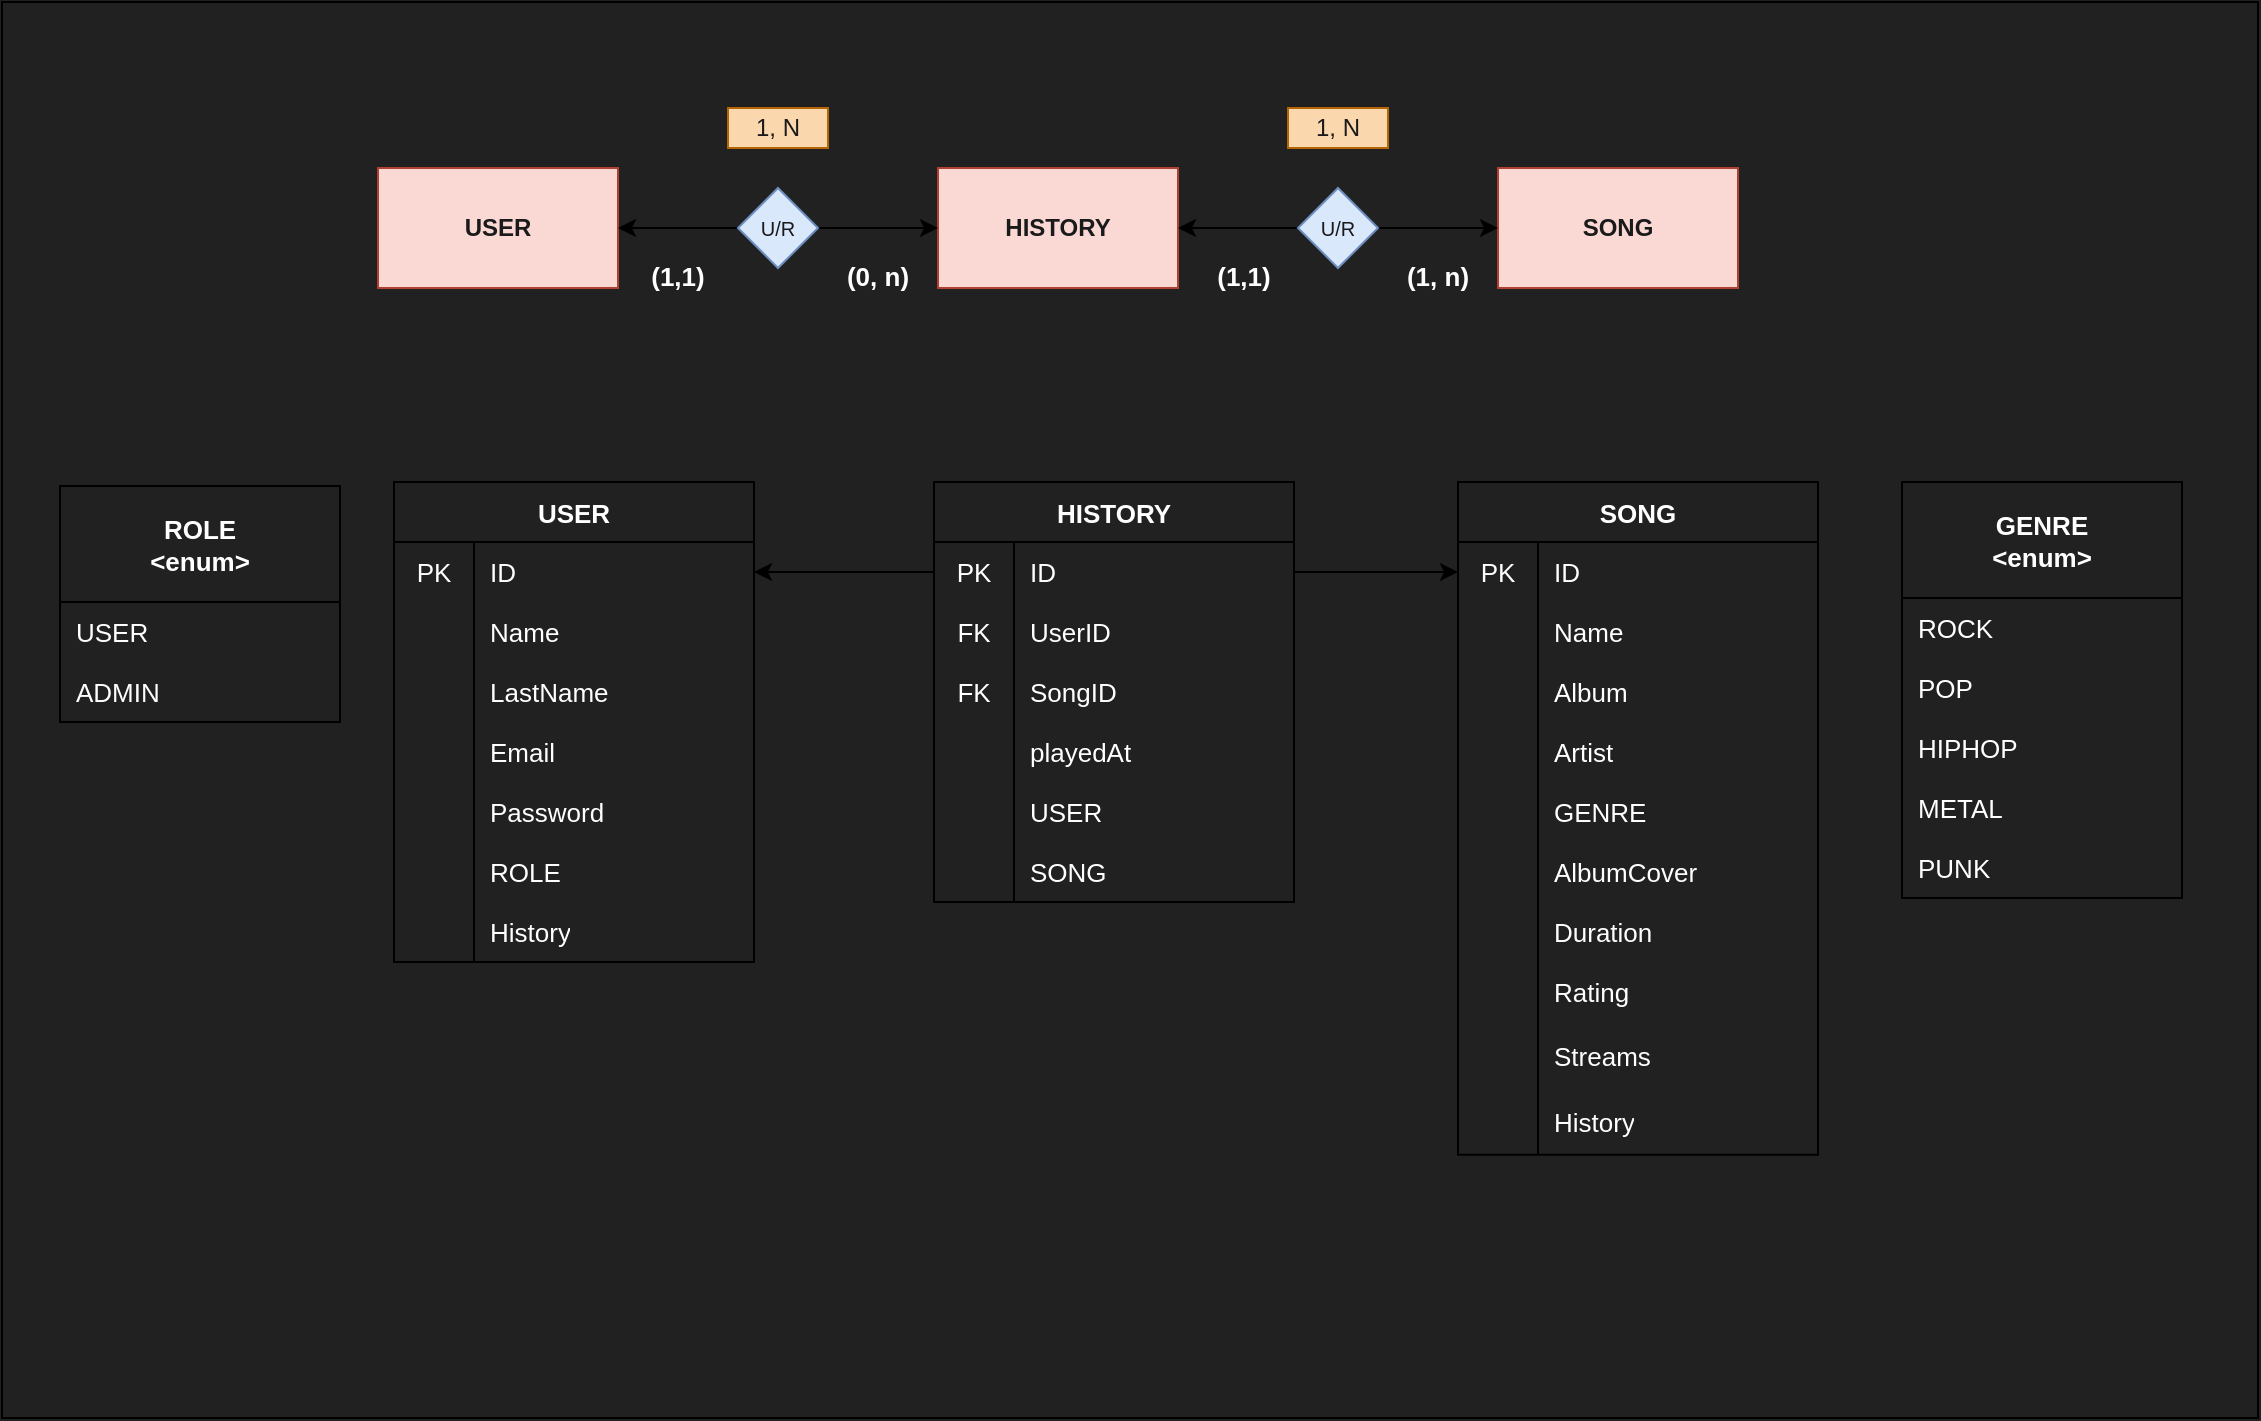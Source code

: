 <mxfile><diagram id="ab8m6i-Qtqr6vHdQaG15" name="Página-1"><mxGraphModel dx="296" dy="147" grid="0" gridSize="10" guides="1" tooltips="1" connect="1" arrows="1" fold="1" page="1" pageScale="1" pageWidth="1169" pageHeight="827" background="#212121" math="0" shadow="0"><root><mxCell id="0"/><mxCell id="1" parent="0"/><mxCell id="5" value="&lt;font color=&quot;#1a1a1a&quot;&gt;&lt;b&gt;USER&lt;/b&gt;&lt;/font&gt;" style="rounded=0;whiteSpace=wrap;html=1;fontFamily=Helvetica;fillColor=#fad9d5;strokeColor=#ae4132;" parent="1" vertex="1"><mxGeometry x="213" y="103" width="120" height="60" as="geometry"/></mxCell><mxCell id="6" value="&lt;font color=&quot;#1a1a1a&quot;&gt;&lt;b&gt;SONG&lt;/b&gt;&lt;/font&gt;" style="rounded=0;whiteSpace=wrap;html=1;fontFamily=Helvetica;fillColor=#fad9d5;strokeColor=#ae4132;" parent="1" vertex="1"><mxGeometry x="773" y="103" width="120" height="60" as="geometry"/></mxCell><mxCell id="7" value="&lt;font color=&quot;#1a1a1a&quot;&gt;&lt;b&gt;HISTORY&lt;/b&gt;&lt;/font&gt;" style="rounded=0;whiteSpace=wrap;html=1;fontFamily=Helvetica;fillColor=#fad9d5;strokeColor=#ae4132;" parent="1" vertex="1"><mxGeometry x="493" y="103" width="120" height="60" as="geometry"/></mxCell><mxCell id="14" style="edgeStyle=none;html=1;entryX=0;entryY=0.5;entryDx=0;entryDy=0;fontFamily=Helvetica;fontColor=#1A1A1A;" parent="1" source="12" target="7" edge="1"><mxGeometry relative="1" as="geometry"/></mxCell><mxCell id="29" style="edgeStyle=none;html=1;exitX=0;exitY=0.5;exitDx=0;exitDy=0;entryX=1;entryY=0.5;entryDx=0;entryDy=0;labelBorderColor=#1A1A1A;fontFamily=Helvetica;fontSize=10;fontColor=#1A1A1A;" parent="1" source="12" target="5" edge="1"><mxGeometry relative="1" as="geometry"/></mxCell><mxCell id="12" value="&lt;span style=&quot;color: rgb(26, 26, 26); font-size: 10px;&quot;&gt;U/R&lt;/span&gt;" style="rhombus;whiteSpace=wrap;html=1;fontFamily=Helvetica;fillColor=#dae8fc;strokeColor=#6c8ebf;" parent="1" vertex="1"><mxGeometry x="393" y="113" width="40" height="40" as="geometry"/></mxCell><mxCell id="16" style="edgeStyle=none;html=1;entryX=1;entryY=0.5;entryDx=0;entryDy=0;fontFamily=Helvetica;fontColor=#1A1A1A;labelBorderColor=#1A1A1A;" parent="1" source="15" target="7" edge="1"><mxGeometry relative="1" as="geometry"/></mxCell><mxCell id="17" style="edgeStyle=none;html=1;entryX=0;entryY=0.5;entryDx=0;entryDy=0;fontFamily=Helvetica;fontColor=#1A1A1A;" parent="1" source="15" target="6" edge="1"><mxGeometry relative="1" as="geometry"/></mxCell><mxCell id="15" value="&lt;span style=&quot;color: rgb(26, 26, 26); font-size: 10px;&quot;&gt;U/R&lt;/span&gt;" style="rhombus;whiteSpace=wrap;html=1;fontFamily=Helvetica;fillColor=#dae8fc;strokeColor=#6c8ebf;" parent="1" vertex="1"><mxGeometry x="673" y="113" width="40" height="40" as="geometry"/></mxCell><mxCell id="26" value="&lt;font color=&quot;#1a1a1a&quot;&gt;1, N&lt;/font&gt;" style="rounded=0;whiteSpace=wrap;html=1;fontFamily=Helvetica;fillColor=#fad7ac;strokeColor=#b46504;fontStyle=0;" parent="1" vertex="1"><mxGeometry x="388" y="73" width="50" height="20" as="geometry"/></mxCell><mxCell id="27" value="&lt;font color=&quot;#1a1a1a&quot;&gt;1, N&lt;/font&gt;" style="rounded=0;whiteSpace=wrap;html=1;fontFamily=Helvetica;fillColor=#fad7ac;strokeColor=#b46504;fontStyle=0;" parent="1" vertex="1"><mxGeometry x="668" y="73" width="50" height="20" as="geometry"/></mxCell><mxCell id="32" value="&lt;font color=&quot;#ffffff&quot; style=&quot;font-size: 13px;&quot;&gt;&lt;b&gt;(0, n)&lt;/b&gt;&lt;/font&gt;" style="text;strokeColor=none;align=center;fillColor=none;html=1;verticalAlign=middle;whiteSpace=wrap;rounded=0;labelBackgroundColor=none;fontFamily=Helvetica;fontSize=10;fontColor=#1A1A1A;" parent="1" vertex="1"><mxGeometry x="433" y="142" width="60" height="30" as="geometry"/></mxCell><mxCell id="33" value="&lt;font color=&quot;#ffffff&quot; style=&quot;font-size: 13px;&quot;&gt;&lt;b&gt;(1,1)&lt;/b&gt;&lt;/font&gt;" style="text;strokeColor=none;align=center;fillColor=none;html=1;verticalAlign=middle;whiteSpace=wrap;rounded=0;labelBackgroundColor=none;fontFamily=Helvetica;fontSize=10;fontColor=#1A1A1A;" parent="1" vertex="1"><mxGeometry x="333" y="142" width="60" height="30" as="geometry"/></mxCell><mxCell id="34" value="&lt;font color=&quot;#ffffff&quot; style=&quot;font-size: 13px;&quot;&gt;&lt;b&gt;(1, n)&lt;/b&gt;&lt;/font&gt;" style="text;strokeColor=none;align=center;fillColor=none;html=1;verticalAlign=middle;whiteSpace=wrap;rounded=0;labelBackgroundColor=none;fontFamily=Helvetica;fontSize=10;fontColor=#1A1A1A;" parent="1" vertex="1"><mxGeometry x="713" y="142" width="60" height="30" as="geometry"/></mxCell><mxCell id="35" value="&lt;font color=&quot;#ffffff&quot; style=&quot;font-size: 13px;&quot;&gt;&lt;b&gt;(1,1)&lt;/b&gt;&lt;/font&gt;" style="text;strokeColor=none;align=center;fillColor=none;html=1;verticalAlign=middle;whiteSpace=wrap;rounded=0;labelBackgroundColor=none;fontFamily=Helvetica;fontSize=10;fontColor=#1A1A1A;" parent="1" vertex="1"><mxGeometry x="616" y="142" width="60" height="30" as="geometry"/></mxCell><mxCell id="64" value="USER" style="shape=table;startSize=30;container=1;collapsible=0;childLayout=tableLayout;fixedRows=1;rowLines=0;fontStyle=1;labelBackgroundColor=none;fontFamily=Helvetica;fontSize=13;fontColor=#FFFFFF;fillColor=none;gradientColor=default;" parent="1" vertex="1"><mxGeometry x="221" y="260" width="180" height="240" as="geometry"/></mxCell><mxCell id="65" value="" style="shape=tableRow;horizontal=0;startSize=0;swimlaneHead=0;swimlaneBody=0;top=0;left=0;bottom=0;right=0;collapsible=0;dropTarget=0;fillColor=none;points=[[0,0.5],[1,0.5]];portConstraint=eastwest;labelBackgroundColor=none;fontFamily=Helvetica;fontSize=13;fontColor=#FFFFFF;" parent="64" vertex="1"><mxGeometry y="30" width="180" height="30" as="geometry"/></mxCell><mxCell id="66" value="PK" style="shape=partialRectangle;html=1;whiteSpace=wrap;connectable=0;fillColor=none;top=0;left=0;bottom=0;right=0;overflow=hidden;pointerEvents=1;labelBackgroundColor=none;fontFamily=Helvetica;fontSize=13;fontColor=#FFFFFF;" parent="65" vertex="1"><mxGeometry width="40" height="30" as="geometry"><mxRectangle width="40" height="30" as="alternateBounds"/></mxGeometry></mxCell><mxCell id="67" value="ID" style="shape=partialRectangle;html=1;whiteSpace=wrap;connectable=0;fillColor=none;top=0;left=0;bottom=0;right=0;align=left;spacingLeft=6;overflow=hidden;labelBackgroundColor=none;fontFamily=Helvetica;fontSize=13;fontColor=#FFFFFF;" parent="65" vertex="1"><mxGeometry x="40" width="140" height="30" as="geometry"><mxRectangle width="140" height="30" as="alternateBounds"/></mxGeometry></mxCell><mxCell id="68" value="" style="shape=tableRow;horizontal=0;startSize=0;swimlaneHead=0;swimlaneBody=0;top=0;left=0;bottom=0;right=0;collapsible=0;dropTarget=0;fillColor=none;points=[[0,0.5],[1,0.5]];portConstraint=eastwest;labelBackgroundColor=none;fontFamily=Helvetica;fontSize=13;fontColor=#FFFFFF;" parent="64" vertex="1"><mxGeometry y="60" width="180" height="30" as="geometry"/></mxCell><mxCell id="69" value="" style="shape=partialRectangle;html=1;whiteSpace=wrap;connectable=0;fillColor=none;top=0;left=0;bottom=0;right=0;overflow=hidden;labelBackgroundColor=none;fontFamily=Helvetica;fontSize=13;fontColor=#FFFFFF;" parent="68" vertex="1"><mxGeometry width="40" height="30" as="geometry"><mxRectangle width="40" height="30" as="alternateBounds"/></mxGeometry></mxCell><mxCell id="70" value="Name" style="shape=partialRectangle;html=1;whiteSpace=wrap;connectable=0;fillColor=none;top=0;left=0;bottom=0;right=0;align=left;spacingLeft=6;overflow=hidden;labelBackgroundColor=none;fontFamily=Helvetica;fontSize=13;fontColor=#FFFFFF;" parent="68" vertex="1"><mxGeometry x="40" width="140" height="30" as="geometry"><mxRectangle width="140" height="30" as="alternateBounds"/></mxGeometry></mxCell><mxCell id="71" value="" style="shape=tableRow;horizontal=0;startSize=0;swimlaneHead=0;swimlaneBody=0;top=0;left=0;bottom=0;right=0;collapsible=0;dropTarget=0;fillColor=none;points=[[0,0.5],[1,0.5]];portConstraint=eastwest;labelBackgroundColor=none;fontFamily=Helvetica;fontSize=13;fontColor=#FFFFFF;" parent="64" vertex="1"><mxGeometry y="90" width="180" height="30" as="geometry"/></mxCell><mxCell id="72" value="" style="shape=partialRectangle;html=1;whiteSpace=wrap;connectable=0;fillColor=none;top=0;left=0;bottom=0;right=0;overflow=hidden;labelBackgroundColor=none;fontFamily=Helvetica;fontSize=13;fontColor=#FFFFFF;" parent="71" vertex="1"><mxGeometry width="40" height="30" as="geometry"><mxRectangle width="40" height="30" as="alternateBounds"/></mxGeometry></mxCell><mxCell id="73" value="LastName" style="shape=partialRectangle;html=1;whiteSpace=wrap;connectable=0;fillColor=none;top=0;left=0;bottom=0;right=0;align=left;spacingLeft=6;overflow=hidden;labelBackgroundColor=none;fontFamily=Helvetica;fontSize=13;fontColor=#FFFFFF;" parent="71" vertex="1"><mxGeometry x="40" width="140" height="30" as="geometry"><mxRectangle width="140" height="30" as="alternateBounds"/></mxGeometry></mxCell><mxCell id="80" style="shape=tableRow;horizontal=0;startSize=0;swimlaneHead=0;swimlaneBody=0;top=0;left=0;bottom=0;right=0;collapsible=0;dropTarget=0;fillColor=none;points=[[0,0.5],[1,0.5]];portConstraint=eastwest;labelBackgroundColor=none;fontFamily=Helvetica;fontSize=13;fontColor=#FFFFFF;" parent="64" vertex="1"><mxGeometry y="120" width="180" height="30" as="geometry"/></mxCell><mxCell id="81" style="shape=partialRectangle;html=1;whiteSpace=wrap;connectable=0;fillColor=none;top=0;left=0;bottom=0;right=0;overflow=hidden;labelBackgroundColor=none;fontFamily=Helvetica;fontSize=13;fontColor=#FFFFFF;" parent="80" vertex="1"><mxGeometry width="40" height="30" as="geometry"><mxRectangle width="40" height="30" as="alternateBounds"/></mxGeometry></mxCell><mxCell id="82" value="Email" style="shape=partialRectangle;html=1;whiteSpace=wrap;connectable=0;fillColor=none;top=0;left=0;bottom=0;right=0;align=left;spacingLeft=6;overflow=hidden;labelBackgroundColor=none;fontFamily=Helvetica;fontSize=13;fontColor=#FFFFFF;" parent="80" vertex="1"><mxGeometry x="40" width="140" height="30" as="geometry"><mxRectangle width="140" height="30" as="alternateBounds"/></mxGeometry></mxCell><mxCell id="77" style="shape=tableRow;horizontal=0;startSize=0;swimlaneHead=0;swimlaneBody=0;top=0;left=0;bottom=0;right=0;collapsible=0;dropTarget=0;fillColor=none;points=[[0,0.5],[1,0.5]];portConstraint=eastwest;labelBackgroundColor=none;fontFamily=Helvetica;fontSize=13;fontColor=#FFFFFF;" parent="64" vertex="1"><mxGeometry y="150" width="180" height="30" as="geometry"/></mxCell><mxCell id="78" style="shape=partialRectangle;html=1;whiteSpace=wrap;connectable=0;fillColor=none;top=0;left=0;bottom=0;right=0;overflow=hidden;labelBackgroundColor=none;fontFamily=Helvetica;fontSize=13;fontColor=#FFFFFF;" parent="77" vertex="1"><mxGeometry width="40" height="30" as="geometry"><mxRectangle width="40" height="30" as="alternateBounds"/></mxGeometry></mxCell><mxCell id="79" value="Password" style="shape=partialRectangle;html=1;whiteSpace=wrap;connectable=0;fillColor=none;top=0;left=0;bottom=0;right=0;align=left;spacingLeft=6;overflow=hidden;labelBackgroundColor=none;fontFamily=Helvetica;fontSize=13;fontColor=#FFFFFF;" parent="77" vertex="1"><mxGeometry x="40" width="140" height="30" as="geometry"><mxRectangle width="140" height="30" as="alternateBounds"/></mxGeometry></mxCell><mxCell id="74" style="shape=tableRow;horizontal=0;startSize=0;swimlaneHead=0;swimlaneBody=0;top=0;left=0;bottom=0;right=0;collapsible=0;dropTarget=0;fillColor=none;points=[[0,0.5],[1,0.5]];portConstraint=eastwest;labelBackgroundColor=none;fontFamily=Helvetica;fontSize=13;fontColor=#FFFFFF;" parent="64" vertex="1"><mxGeometry y="180" width="180" height="30" as="geometry"/></mxCell><mxCell id="75" style="shape=partialRectangle;html=1;whiteSpace=wrap;connectable=0;fillColor=none;top=0;left=0;bottom=0;right=0;overflow=hidden;labelBackgroundColor=none;fontFamily=Helvetica;fontSize=13;fontColor=#FFFFFF;" parent="74" vertex="1"><mxGeometry width="40" height="30" as="geometry"><mxRectangle width="40" height="30" as="alternateBounds"/></mxGeometry></mxCell><mxCell id="76" value="ROLE" style="shape=partialRectangle;html=1;whiteSpace=wrap;connectable=0;fillColor=none;top=0;left=0;bottom=0;right=0;align=left;spacingLeft=6;overflow=hidden;labelBackgroundColor=none;fontFamily=Helvetica;fontSize=13;fontColor=#FFFFFF;" parent="74" vertex="1"><mxGeometry x="40" width="140" height="30" as="geometry"><mxRectangle width="140" height="30" as="alternateBounds"/></mxGeometry></mxCell><mxCell id="83" style="shape=tableRow;horizontal=0;startSize=0;swimlaneHead=0;swimlaneBody=0;top=0;left=0;bottom=0;right=0;collapsible=0;dropTarget=0;fillColor=none;points=[[0,0.5],[1,0.5]];portConstraint=eastwest;labelBackgroundColor=none;fontFamily=Helvetica;fontSize=13;fontColor=#FFFFFF;" parent="64" vertex="1"><mxGeometry y="210" width="180" height="30" as="geometry"/></mxCell><mxCell id="84" style="shape=partialRectangle;html=1;whiteSpace=wrap;connectable=0;fillColor=none;top=0;left=0;bottom=0;right=0;overflow=hidden;labelBackgroundColor=none;fontFamily=Helvetica;fontSize=13;fontColor=#FFFFFF;" parent="83" vertex="1"><mxGeometry width="40" height="30" as="geometry"><mxRectangle width="40" height="30" as="alternateBounds"/></mxGeometry></mxCell><mxCell id="85" value="History" style="shape=partialRectangle;html=1;whiteSpace=wrap;connectable=0;fillColor=none;top=0;left=0;bottom=0;right=0;align=left;spacingLeft=6;overflow=hidden;labelBackgroundColor=none;fontFamily=Helvetica;fontSize=13;fontColor=#FFFFFF;" parent="83" vertex="1"><mxGeometry x="40" width="140" height="30" as="geometry"><mxRectangle width="140" height="30" as="alternateBounds"/></mxGeometry></mxCell><mxCell id="86" value="ROLE&#10;&lt;enum&gt;" style="shape=table;startSize=58;container=1;collapsible=0;childLayout=tableLayout;fixedRows=1;rowLines=0;fontStyle=1;labelBackgroundColor=none;fontFamily=Helvetica;fontSize=13;fontColor=#FFFFFF;fillColor=none;gradientColor=default;" parent="1" vertex="1"><mxGeometry x="54" y="262" width="140" height="118" as="geometry"/></mxCell><mxCell id="87" value="" style="shape=tableRow;horizontal=0;startSize=0;swimlaneHead=0;swimlaneBody=0;top=0;left=0;bottom=0;right=0;collapsible=0;dropTarget=0;fillColor=none;points=[[0,0.5],[1,0.5]];portConstraint=eastwest;labelBackgroundColor=none;fontFamily=Helvetica;fontSize=13;fontColor=#FFFFFF;" parent="86" vertex="1"><mxGeometry y="58" width="140" height="30" as="geometry"/></mxCell><mxCell id="89" value="USER" style="shape=partialRectangle;html=1;whiteSpace=wrap;connectable=0;fillColor=none;top=0;left=0;bottom=0;right=0;align=left;spacingLeft=6;overflow=hidden;labelBackgroundColor=none;fontFamily=Helvetica;fontSize=13;fontColor=#FFFFFF;" parent="87" vertex="1"><mxGeometry width="140" height="30" as="geometry"><mxRectangle width="140" height="30" as="alternateBounds"/></mxGeometry></mxCell><mxCell id="90" value="" style="shape=tableRow;horizontal=0;startSize=0;swimlaneHead=0;swimlaneBody=0;top=0;left=0;bottom=0;right=0;collapsible=0;dropTarget=0;fillColor=none;points=[[0,0.5],[1,0.5]];portConstraint=eastwest;labelBackgroundColor=none;fontFamily=Helvetica;fontSize=13;fontColor=#FFFFFF;" parent="86" vertex="1"><mxGeometry y="88" width="140" height="30" as="geometry"/></mxCell><mxCell id="92" value="ADMIN" style="shape=partialRectangle;html=1;whiteSpace=wrap;connectable=0;fillColor=none;top=0;left=0;bottom=0;right=0;align=left;spacingLeft=6;overflow=hidden;labelBackgroundColor=none;fontFamily=Helvetica;fontSize=13;fontColor=#FFFFFF;" parent="90" vertex="1"><mxGeometry width="140" height="30" as="geometry"><mxRectangle width="140" height="30" as="alternateBounds"/></mxGeometry></mxCell><mxCell id="129" value="HISTORY" style="shape=table;startSize=30;container=1;collapsible=0;childLayout=tableLayout;fixedRows=1;rowLines=0;fontStyle=1;labelBackgroundColor=none;fontFamily=Helvetica;fontSize=13;fontColor=#FFFFFF;fillColor=none;gradientColor=default;" parent="1" vertex="1"><mxGeometry x="491" y="260" width="180" height="210" as="geometry"/></mxCell><mxCell id="130" value="" style="shape=tableRow;horizontal=0;startSize=0;swimlaneHead=0;swimlaneBody=0;top=0;left=0;bottom=0;right=0;collapsible=0;dropTarget=0;fillColor=none;points=[[0,0.5],[1,0.5]];portConstraint=eastwest;labelBackgroundColor=none;fontFamily=Helvetica;fontSize=13;fontColor=#FFFFFF;" parent="129" vertex="1"><mxGeometry y="30" width="180" height="30" as="geometry"/></mxCell><mxCell id="131" value="PK" style="shape=partialRectangle;html=1;whiteSpace=wrap;connectable=0;fillColor=none;top=0;left=0;bottom=0;right=0;overflow=hidden;pointerEvents=1;labelBackgroundColor=none;fontFamily=Helvetica;fontSize=13;fontColor=#FFFFFF;" parent="130" vertex="1"><mxGeometry width="40" height="30" as="geometry"><mxRectangle width="40" height="30" as="alternateBounds"/></mxGeometry></mxCell><mxCell id="132" value="ID" style="shape=partialRectangle;html=1;whiteSpace=wrap;connectable=0;fillColor=none;top=0;left=0;bottom=0;right=0;align=left;spacingLeft=6;overflow=hidden;labelBackgroundColor=none;fontFamily=Helvetica;fontSize=13;fontColor=#FFFFFF;" parent="130" vertex="1"><mxGeometry x="40" width="140" height="30" as="geometry"><mxRectangle width="140" height="30" as="alternateBounds"/></mxGeometry></mxCell><mxCell id="133" value="" style="shape=tableRow;horizontal=0;startSize=0;swimlaneHead=0;swimlaneBody=0;top=0;left=0;bottom=0;right=0;collapsible=0;dropTarget=0;fillColor=none;points=[[0,0.5],[1,0.5]];portConstraint=eastwest;labelBackgroundColor=none;fontFamily=Helvetica;fontSize=13;fontColor=#FFFFFF;" parent="129" vertex="1"><mxGeometry y="60" width="180" height="30" as="geometry"/></mxCell><mxCell id="134" value="FK" style="shape=partialRectangle;html=1;whiteSpace=wrap;connectable=0;fillColor=none;top=0;left=0;bottom=0;right=0;overflow=hidden;labelBackgroundColor=none;fontFamily=Helvetica;fontSize=13;fontColor=#FFFFFF;" parent="133" vertex="1"><mxGeometry width="40" height="30" as="geometry"><mxRectangle width="40" height="30" as="alternateBounds"/></mxGeometry></mxCell><mxCell id="135" value="UserID" style="shape=partialRectangle;html=1;whiteSpace=wrap;connectable=0;fillColor=none;top=0;left=0;bottom=0;right=0;align=left;spacingLeft=6;overflow=hidden;labelBackgroundColor=none;fontFamily=Helvetica;fontSize=13;fontColor=#FFFFFF;" parent="133" vertex="1"><mxGeometry x="40" width="140" height="30" as="geometry"><mxRectangle width="140" height="30" as="alternateBounds"/></mxGeometry></mxCell><mxCell id="136" value="" style="shape=tableRow;horizontal=0;startSize=0;swimlaneHead=0;swimlaneBody=0;top=0;left=0;bottom=0;right=0;collapsible=0;dropTarget=0;fillColor=none;points=[[0,0.5],[1,0.5]];portConstraint=eastwest;labelBackgroundColor=none;fontFamily=Helvetica;fontSize=13;fontColor=#FFFFFF;" parent="129" vertex="1"><mxGeometry y="90" width="180" height="30" as="geometry"/></mxCell><mxCell id="137" value="FK" style="shape=partialRectangle;html=1;whiteSpace=wrap;connectable=0;fillColor=none;top=0;left=0;bottom=0;right=0;overflow=hidden;labelBackgroundColor=none;fontFamily=Helvetica;fontSize=13;fontColor=#FFFFFF;" parent="136" vertex="1"><mxGeometry width="40" height="30" as="geometry"><mxRectangle width="40" height="30" as="alternateBounds"/></mxGeometry></mxCell><mxCell id="138" value="SongID" style="shape=partialRectangle;html=1;whiteSpace=wrap;connectable=0;fillColor=none;top=0;left=0;bottom=0;right=0;align=left;spacingLeft=6;overflow=hidden;labelBackgroundColor=none;fontFamily=Helvetica;fontSize=13;fontColor=#FFFFFF;" parent="136" vertex="1"><mxGeometry x="40" width="140" height="30" as="geometry"><mxRectangle width="140" height="30" as="alternateBounds"/></mxGeometry></mxCell><mxCell id="139" style="shape=tableRow;horizontal=0;startSize=0;swimlaneHead=0;swimlaneBody=0;top=0;left=0;bottom=0;right=0;collapsible=0;dropTarget=0;fillColor=none;points=[[0,0.5],[1,0.5]];portConstraint=eastwest;labelBackgroundColor=none;fontFamily=Helvetica;fontSize=13;fontColor=#FFFFFF;" parent="129" vertex="1"><mxGeometry y="120" width="180" height="30" as="geometry"/></mxCell><mxCell id="140" style="shape=partialRectangle;html=1;whiteSpace=wrap;connectable=0;fillColor=none;top=0;left=0;bottom=0;right=0;overflow=hidden;labelBackgroundColor=none;fontFamily=Helvetica;fontSize=13;fontColor=#FFFFFF;" parent="139" vertex="1"><mxGeometry width="40" height="30" as="geometry"><mxRectangle width="40" height="30" as="alternateBounds"/></mxGeometry></mxCell><mxCell id="141" value="playedAt" style="shape=partialRectangle;html=1;whiteSpace=wrap;connectable=0;fillColor=none;top=0;left=0;bottom=0;right=0;align=left;spacingLeft=6;overflow=hidden;labelBackgroundColor=none;fontFamily=Helvetica;fontSize=13;fontColor=#FFFFFF;" parent="139" vertex="1"><mxGeometry x="40" width="140" height="30" as="geometry"><mxRectangle width="140" height="30" as="alternateBounds"/></mxGeometry></mxCell><mxCell id="142" style="shape=tableRow;horizontal=0;startSize=0;swimlaneHead=0;swimlaneBody=0;top=0;left=0;bottom=0;right=0;collapsible=0;dropTarget=0;fillColor=none;points=[[0,0.5],[1,0.5]];portConstraint=eastwest;labelBackgroundColor=none;fontFamily=Helvetica;fontSize=13;fontColor=#FFFFFF;" parent="129" vertex="1"><mxGeometry y="150" width="180" height="30" as="geometry"/></mxCell><mxCell id="143" style="shape=partialRectangle;html=1;whiteSpace=wrap;connectable=0;fillColor=none;top=0;left=0;bottom=0;right=0;overflow=hidden;labelBackgroundColor=none;fontFamily=Helvetica;fontSize=13;fontColor=#FFFFFF;" parent="142" vertex="1"><mxGeometry width="40" height="30" as="geometry"><mxRectangle width="40" height="30" as="alternateBounds"/></mxGeometry></mxCell><mxCell id="144" value="USER" style="shape=partialRectangle;html=1;whiteSpace=wrap;connectable=0;fillColor=none;top=0;left=0;bottom=0;right=0;align=left;spacingLeft=6;overflow=hidden;labelBackgroundColor=none;fontFamily=Helvetica;fontSize=13;fontColor=#FFFFFF;" parent="142" vertex="1"><mxGeometry x="40" width="140" height="30" as="geometry"><mxRectangle width="140" height="30" as="alternateBounds"/></mxGeometry></mxCell><mxCell id="148" style="shape=tableRow;horizontal=0;startSize=0;swimlaneHead=0;swimlaneBody=0;top=0;left=0;bottom=0;right=0;collapsible=0;dropTarget=0;fillColor=none;points=[[0,0.5],[1,0.5]];portConstraint=eastwest;labelBackgroundColor=none;fontFamily=Helvetica;fontSize=13;fontColor=#FFFFFF;" parent="129" vertex="1"><mxGeometry y="180" width="180" height="30" as="geometry"/></mxCell><mxCell id="149" style="shape=partialRectangle;html=1;whiteSpace=wrap;connectable=0;fillColor=none;top=0;left=0;bottom=0;right=0;overflow=hidden;labelBackgroundColor=none;fontFamily=Helvetica;fontSize=13;fontColor=#FFFFFF;" parent="148" vertex="1"><mxGeometry width="40" height="30" as="geometry"><mxRectangle width="40" height="30" as="alternateBounds"/></mxGeometry></mxCell><mxCell id="150" value="SONG" style="shape=partialRectangle;html=1;whiteSpace=wrap;connectable=0;fillColor=none;top=0;left=0;bottom=0;right=0;align=left;spacingLeft=6;overflow=hidden;labelBackgroundColor=none;fontFamily=Helvetica;fontSize=13;fontColor=#FFFFFF;" parent="148" vertex="1"><mxGeometry x="40" width="140" height="30" as="geometry"><mxRectangle width="140" height="30" as="alternateBounds"/></mxGeometry></mxCell><mxCell id="151" value="SONG" style="shape=table;startSize=30;container=1;collapsible=0;childLayout=tableLayout;fixedRows=1;rowLines=0;fontStyle=1;labelBackgroundColor=none;fontFamily=Helvetica;fontSize=13;fontColor=#FFFFFF;fillColor=none;gradientColor=default;" parent="1" vertex="1"><mxGeometry x="753" y="260" width="180" height="336.347" as="geometry"/></mxCell><mxCell id="152" value="" style="shape=tableRow;horizontal=0;startSize=0;swimlaneHead=0;swimlaneBody=0;top=0;left=0;bottom=0;right=0;collapsible=0;dropTarget=0;fillColor=none;points=[[0,0.5],[1,0.5]];portConstraint=eastwest;labelBackgroundColor=none;fontFamily=Helvetica;fontSize=13;fontColor=#FFFFFF;" parent="151" vertex="1"><mxGeometry y="30" width="180" height="30" as="geometry"/></mxCell><mxCell id="153" value="PK" style="shape=partialRectangle;html=1;whiteSpace=wrap;connectable=0;fillColor=none;top=0;left=0;bottom=0;right=0;overflow=hidden;pointerEvents=1;labelBackgroundColor=none;fontFamily=Helvetica;fontSize=13;fontColor=#FFFFFF;" parent="152" vertex="1"><mxGeometry width="40" height="30" as="geometry"><mxRectangle width="40" height="30" as="alternateBounds"/></mxGeometry></mxCell><mxCell id="154" value="ID" style="shape=partialRectangle;html=1;whiteSpace=wrap;connectable=0;fillColor=none;top=0;left=0;bottom=0;right=0;align=left;spacingLeft=6;overflow=hidden;labelBackgroundColor=none;fontFamily=Helvetica;fontSize=13;fontColor=#FFFFFF;" parent="152" vertex="1"><mxGeometry x="40" width="140" height="30" as="geometry"><mxRectangle width="140" height="30" as="alternateBounds"/></mxGeometry></mxCell><mxCell id="155" value="" style="shape=tableRow;horizontal=0;startSize=0;swimlaneHead=0;swimlaneBody=0;top=0;left=0;bottom=0;right=0;collapsible=0;dropTarget=0;fillColor=none;points=[[0,0.5],[1,0.5]];portConstraint=eastwest;labelBackgroundColor=none;fontFamily=Helvetica;fontSize=13;fontColor=#FFFFFF;" parent="151" vertex="1"><mxGeometry y="60" width="180" height="30" as="geometry"/></mxCell><mxCell id="156" value="" style="shape=partialRectangle;html=1;whiteSpace=wrap;connectable=0;fillColor=none;top=0;left=0;bottom=0;right=0;overflow=hidden;labelBackgroundColor=none;fontFamily=Helvetica;fontSize=13;fontColor=#FFFFFF;" parent="155" vertex="1"><mxGeometry width="40" height="30" as="geometry"><mxRectangle width="40" height="30" as="alternateBounds"/></mxGeometry></mxCell><mxCell id="157" value="Name" style="shape=partialRectangle;html=1;whiteSpace=wrap;connectable=0;fillColor=none;top=0;left=0;bottom=0;right=0;align=left;spacingLeft=6;overflow=hidden;labelBackgroundColor=none;fontFamily=Helvetica;fontSize=13;fontColor=#FFFFFF;" parent="155" vertex="1"><mxGeometry x="40" width="140" height="30" as="geometry"><mxRectangle width="140" height="30" as="alternateBounds"/></mxGeometry></mxCell><mxCell id="158" value="" style="shape=tableRow;horizontal=0;startSize=0;swimlaneHead=0;swimlaneBody=0;top=0;left=0;bottom=0;right=0;collapsible=0;dropTarget=0;fillColor=none;points=[[0,0.5],[1,0.5]];portConstraint=eastwest;labelBackgroundColor=none;fontFamily=Helvetica;fontSize=13;fontColor=#FFFFFF;" parent="151" vertex="1"><mxGeometry y="90" width="180" height="30" as="geometry"/></mxCell><mxCell id="159" value="" style="shape=partialRectangle;html=1;whiteSpace=wrap;connectable=0;fillColor=none;top=0;left=0;bottom=0;right=0;overflow=hidden;labelBackgroundColor=none;fontFamily=Helvetica;fontSize=13;fontColor=#FFFFFF;" parent="158" vertex="1"><mxGeometry width="40" height="30" as="geometry"><mxRectangle width="40" height="30" as="alternateBounds"/></mxGeometry></mxCell><mxCell id="160" value="Album" style="shape=partialRectangle;html=1;whiteSpace=wrap;connectable=0;fillColor=none;top=0;left=0;bottom=0;right=0;align=left;spacingLeft=6;overflow=hidden;labelBackgroundColor=none;fontFamily=Helvetica;fontSize=13;fontColor=#FFFFFF;" parent="158" vertex="1"><mxGeometry x="40" width="140" height="30" as="geometry"><mxRectangle width="140" height="30" as="alternateBounds"/></mxGeometry></mxCell><mxCell id="161" style="shape=tableRow;horizontal=0;startSize=0;swimlaneHead=0;swimlaneBody=0;top=0;left=0;bottom=0;right=0;collapsible=0;dropTarget=0;fillColor=none;points=[[0,0.5],[1,0.5]];portConstraint=eastwest;labelBackgroundColor=none;fontFamily=Helvetica;fontSize=13;fontColor=#FFFFFF;" parent="151" vertex="1"><mxGeometry y="120" width="180" height="30" as="geometry"/></mxCell><mxCell id="162" style="shape=partialRectangle;html=1;whiteSpace=wrap;connectable=0;fillColor=none;top=0;left=0;bottom=0;right=0;overflow=hidden;labelBackgroundColor=none;fontFamily=Helvetica;fontSize=13;fontColor=#FFFFFF;" parent="161" vertex="1"><mxGeometry width="40" height="30" as="geometry"><mxRectangle width="40" height="30" as="alternateBounds"/></mxGeometry></mxCell><mxCell id="163" value="Artist" style="shape=partialRectangle;html=1;whiteSpace=wrap;connectable=0;fillColor=none;top=0;left=0;bottom=0;right=0;align=left;spacingLeft=6;overflow=hidden;labelBackgroundColor=none;fontFamily=Helvetica;fontSize=13;fontColor=#FFFFFF;" parent="161" vertex="1"><mxGeometry x="40" width="140" height="30" as="geometry"><mxRectangle width="140" height="30" as="alternateBounds"/></mxGeometry></mxCell><mxCell id="164" style="shape=tableRow;horizontal=0;startSize=0;swimlaneHead=0;swimlaneBody=0;top=0;left=0;bottom=0;right=0;collapsible=0;dropTarget=0;fillColor=none;points=[[0,0.5],[1,0.5]];portConstraint=eastwest;labelBackgroundColor=none;fontFamily=Helvetica;fontSize=13;fontColor=#FFFFFF;" parent="151" vertex="1"><mxGeometry y="150" width="180" height="30" as="geometry"/></mxCell><mxCell id="165" style="shape=partialRectangle;html=1;whiteSpace=wrap;connectable=0;fillColor=none;top=0;left=0;bottom=0;right=0;overflow=hidden;labelBackgroundColor=none;fontFamily=Helvetica;fontSize=13;fontColor=#FFFFFF;" parent="164" vertex="1"><mxGeometry width="40" height="30" as="geometry"><mxRectangle width="40" height="30" as="alternateBounds"/></mxGeometry></mxCell><mxCell id="166" value="GENRE" style="shape=partialRectangle;html=1;whiteSpace=wrap;connectable=0;fillColor=none;top=0;left=0;bottom=0;right=0;align=left;spacingLeft=6;overflow=hidden;labelBackgroundColor=none;fontFamily=Helvetica;fontSize=13;fontColor=#FFFFFF;" parent="164" vertex="1"><mxGeometry x="40" width="140" height="30" as="geometry"><mxRectangle width="140" height="30" as="alternateBounds"/></mxGeometry></mxCell><mxCell id="167" style="shape=tableRow;horizontal=0;startSize=0;swimlaneHead=0;swimlaneBody=0;top=0;left=0;bottom=0;right=0;collapsible=0;dropTarget=0;fillColor=none;points=[[0,0.5],[1,0.5]];portConstraint=eastwest;labelBackgroundColor=none;fontFamily=Helvetica;fontSize=13;fontColor=#FFFFFF;" parent="151" vertex="1"><mxGeometry y="180" width="180" height="30" as="geometry"/></mxCell><mxCell id="168" style="shape=partialRectangle;html=1;whiteSpace=wrap;connectable=0;fillColor=none;top=0;left=0;bottom=0;right=0;overflow=hidden;labelBackgroundColor=none;fontFamily=Helvetica;fontSize=13;fontColor=#FFFFFF;" parent="167" vertex="1"><mxGeometry width="40" height="30" as="geometry"><mxRectangle width="40" height="30" as="alternateBounds"/></mxGeometry></mxCell><mxCell id="169" value="AlbumCover" style="shape=partialRectangle;html=1;whiteSpace=wrap;connectable=0;fillColor=none;top=0;left=0;bottom=0;right=0;align=left;spacingLeft=6;overflow=hidden;labelBackgroundColor=none;fontFamily=Helvetica;fontSize=13;fontColor=#FFFFFF;" parent="167" vertex="1"><mxGeometry x="40" width="140" height="30" as="geometry"><mxRectangle width="140" height="30" as="alternateBounds"/></mxGeometry></mxCell><mxCell id="176" style="shape=tableRow;horizontal=0;startSize=0;swimlaneHead=0;swimlaneBody=0;top=0;left=0;bottom=0;right=0;collapsible=0;dropTarget=0;fillColor=none;points=[[0,0.5],[1,0.5]];portConstraint=eastwest;labelBackgroundColor=none;fontFamily=Helvetica;fontSize=13;fontColor=#FFFFFF;" parent="151" vertex="1"><mxGeometry y="210" width="180" height="30" as="geometry"/></mxCell><mxCell id="177" style="shape=partialRectangle;html=1;whiteSpace=wrap;connectable=0;fillColor=none;top=0;left=0;bottom=0;right=0;overflow=hidden;labelBackgroundColor=none;fontFamily=Helvetica;fontSize=13;fontColor=#FFFFFF;" parent="176" vertex="1"><mxGeometry width="40" height="30" as="geometry"><mxRectangle width="40" height="30" as="alternateBounds"/></mxGeometry></mxCell><mxCell id="178" value="Duration" style="shape=partialRectangle;html=1;whiteSpace=wrap;connectable=0;fillColor=none;top=0;left=0;bottom=0;right=0;align=left;spacingLeft=6;overflow=hidden;labelBackgroundColor=none;fontFamily=Helvetica;fontSize=13;fontColor=#FFFFFF;" parent="176" vertex="1"><mxGeometry x="40" width="140" height="30" as="geometry"><mxRectangle width="140" height="30" as="alternateBounds"/></mxGeometry></mxCell><mxCell id="173" style="shape=tableRow;horizontal=0;startSize=0;swimlaneHead=0;swimlaneBody=0;top=0;left=0;bottom=0;right=0;collapsible=0;dropTarget=0;fillColor=none;points=[[0,0.5],[1,0.5]];portConstraint=eastwest;labelBackgroundColor=none;fontFamily=Helvetica;fontSize=13;fontColor=#FFFFFF;" parent="151" vertex="1"><mxGeometry y="240" width="180" height="30" as="geometry"/></mxCell><mxCell id="174" style="shape=partialRectangle;html=1;whiteSpace=wrap;connectable=0;fillColor=none;top=0;left=0;bottom=0;right=0;overflow=hidden;labelBackgroundColor=none;fontFamily=Helvetica;fontSize=13;fontColor=#FFFFFF;" parent="173" vertex="1"><mxGeometry width="40" height="30" as="geometry"><mxRectangle width="40" height="30" as="alternateBounds"/></mxGeometry></mxCell><mxCell id="175" value="Rating" style="shape=partialRectangle;html=1;whiteSpace=wrap;connectable=0;fillColor=none;top=0;left=0;bottom=0;right=0;align=left;spacingLeft=6;overflow=hidden;labelBackgroundColor=none;fontFamily=Helvetica;fontSize=13;fontColor=#FFFFFF;" parent="173" vertex="1"><mxGeometry x="40" width="140" height="30" as="geometry"><mxRectangle width="140" height="30" as="alternateBounds"/></mxGeometry></mxCell><mxCell id="170" style="shape=tableRow;horizontal=0;startSize=0;swimlaneHead=0;swimlaneBody=0;top=0;left=0;bottom=0;right=0;collapsible=0;dropTarget=0;fillColor=none;points=[[0,0.5],[1,0.5]];portConstraint=eastwest;labelBackgroundColor=none;fontFamily=Helvetica;fontSize=13;fontColor=#FFFFFF;" parent="151" vertex="1"><mxGeometry y="270" width="180" height="33" as="geometry"/></mxCell><mxCell id="171" style="shape=partialRectangle;html=1;whiteSpace=wrap;connectable=0;fillColor=none;top=0;left=0;bottom=0;right=0;overflow=hidden;labelBackgroundColor=none;fontFamily=Helvetica;fontSize=13;fontColor=#FFFFFF;" parent="170" vertex="1"><mxGeometry width="40" height="33" as="geometry"><mxRectangle width="40" height="33" as="alternateBounds"/></mxGeometry></mxCell><mxCell id="172" value="Streams" style="shape=partialRectangle;html=1;whiteSpace=wrap;connectable=0;fillColor=none;top=0;left=0;bottom=0;right=0;align=left;spacingLeft=6;overflow=hidden;labelBackgroundColor=none;fontFamily=Helvetica;fontSize=13;fontColor=#FFFFFF;" parent="170" vertex="1"><mxGeometry x="40" width="140" height="33" as="geometry"><mxRectangle width="140" height="33" as="alternateBounds"/></mxGeometry></mxCell><mxCell id="223" style="shape=tableRow;horizontal=0;startSize=0;swimlaneHead=0;swimlaneBody=0;top=0;left=0;bottom=0;right=0;collapsible=0;dropTarget=0;fillColor=none;points=[[0,0.5],[1,0.5]];portConstraint=eastwest;labelBackgroundColor=none;fontFamily=Helvetica;fontSize=13;fontColor=#FFFFFF;" parent="151" vertex="1"><mxGeometry y="303" width="180" height="33" as="geometry"/></mxCell><mxCell id="224" style="shape=partialRectangle;html=1;whiteSpace=wrap;connectable=0;fillColor=none;top=0;left=0;bottom=0;right=0;overflow=hidden;labelBackgroundColor=none;fontFamily=Helvetica;fontSize=13;fontColor=#FFFFFF;" parent="223" vertex="1"><mxGeometry width="40" height="33" as="geometry"><mxRectangle width="40" height="33" as="alternateBounds"/></mxGeometry></mxCell><mxCell id="225" value="History" style="shape=partialRectangle;html=1;whiteSpace=wrap;connectable=0;fillColor=none;top=0;left=0;bottom=0;right=0;align=left;spacingLeft=6;overflow=hidden;labelBackgroundColor=none;fontFamily=Helvetica;fontSize=13;fontColor=#FFFFFF;" parent="223" vertex="1"><mxGeometry x="40" width="140" height="33" as="geometry"><mxRectangle width="140" height="33" as="alternateBounds"/></mxGeometry></mxCell><mxCell id="207" value="GENRE&#10;&lt;enum&gt;" style="shape=table;startSize=58;container=1;collapsible=0;childLayout=tableLayout;fixedRows=1;rowLines=0;fontStyle=1;labelBackgroundColor=none;fontFamily=Helvetica;fontSize=13;fontColor=#FFFFFF;fillColor=none;gradientColor=default;" parent="1" vertex="1"><mxGeometry x="975" y="260" width="140" height="208" as="geometry"/></mxCell><mxCell id="208" value="" style="shape=tableRow;horizontal=0;startSize=0;swimlaneHead=0;swimlaneBody=0;top=0;left=0;bottom=0;right=0;collapsible=0;dropTarget=0;fillColor=none;points=[[0,0.5],[1,0.5]];portConstraint=eastwest;labelBackgroundColor=none;fontFamily=Helvetica;fontSize=13;fontColor=#FFFFFF;" parent="207" vertex="1"><mxGeometry y="58" width="140" height="30" as="geometry"/></mxCell><mxCell id="209" value="ROCK" style="shape=partialRectangle;html=1;whiteSpace=wrap;connectable=0;fillColor=none;top=0;left=0;bottom=0;right=0;align=left;spacingLeft=6;overflow=hidden;labelBackgroundColor=none;fontFamily=Helvetica;fontSize=13;fontColor=#FFFFFF;" parent="208" vertex="1"><mxGeometry width="140" height="30" as="geometry"><mxRectangle width="140" height="30" as="alternateBounds"/></mxGeometry></mxCell><mxCell id="210" value="" style="shape=tableRow;horizontal=0;startSize=0;swimlaneHead=0;swimlaneBody=0;top=0;left=0;bottom=0;right=0;collapsible=0;dropTarget=0;fillColor=none;points=[[0,0.5],[1,0.5]];portConstraint=eastwest;labelBackgroundColor=none;fontFamily=Helvetica;fontSize=13;fontColor=#FFFFFF;" parent="207" vertex="1"><mxGeometry y="88" width="140" height="30" as="geometry"/></mxCell><mxCell id="211" value="POP" style="shape=partialRectangle;html=1;whiteSpace=wrap;connectable=0;fillColor=none;top=0;left=0;bottom=0;right=0;align=left;spacingLeft=6;overflow=hidden;labelBackgroundColor=none;fontFamily=Helvetica;fontSize=13;fontColor=#FFFFFF;" parent="210" vertex="1"><mxGeometry width="140" height="30" as="geometry"><mxRectangle width="140" height="30" as="alternateBounds"/></mxGeometry></mxCell><mxCell id="216" style="shape=tableRow;horizontal=0;startSize=0;swimlaneHead=0;swimlaneBody=0;top=0;left=0;bottom=0;right=0;collapsible=0;dropTarget=0;fillColor=none;points=[[0,0.5],[1,0.5]];portConstraint=eastwest;labelBackgroundColor=none;fontFamily=Helvetica;fontSize=13;fontColor=#FFFFFF;" parent="207" vertex="1"><mxGeometry y="118" width="140" height="30" as="geometry"/></mxCell><mxCell id="217" value="HIPHOP" style="shape=partialRectangle;html=1;whiteSpace=wrap;connectable=0;fillColor=none;top=0;left=0;bottom=0;right=0;align=left;spacingLeft=6;overflow=hidden;labelBackgroundColor=none;fontFamily=Helvetica;fontSize=13;fontColor=#FFFFFF;" parent="216" vertex="1"><mxGeometry width="140" height="30" as="geometry"><mxRectangle width="140" height="30" as="alternateBounds"/></mxGeometry></mxCell><mxCell id="214" style="shape=tableRow;horizontal=0;startSize=0;swimlaneHead=0;swimlaneBody=0;top=0;left=0;bottom=0;right=0;collapsible=0;dropTarget=0;fillColor=none;points=[[0,0.5],[1,0.5]];portConstraint=eastwest;labelBackgroundColor=none;fontFamily=Helvetica;fontSize=13;fontColor=#FFFFFF;" parent="207" vertex="1"><mxGeometry y="148" width="140" height="30" as="geometry"/></mxCell><mxCell id="215" value="METAL" style="shape=partialRectangle;html=1;whiteSpace=wrap;connectable=0;fillColor=none;top=0;left=0;bottom=0;right=0;align=left;spacingLeft=6;overflow=hidden;labelBackgroundColor=none;fontFamily=Helvetica;fontSize=13;fontColor=#FFFFFF;" parent="214" vertex="1"><mxGeometry width="140" height="30" as="geometry"><mxRectangle width="140" height="30" as="alternateBounds"/></mxGeometry></mxCell><mxCell id="212" style="shape=tableRow;horizontal=0;startSize=0;swimlaneHead=0;swimlaneBody=0;top=0;left=0;bottom=0;right=0;collapsible=0;dropTarget=0;fillColor=none;points=[[0,0.5],[1,0.5]];portConstraint=eastwest;labelBackgroundColor=none;fontFamily=Helvetica;fontSize=13;fontColor=#FFFFFF;" parent="207" vertex="1"><mxGeometry y="178" width="140" height="30" as="geometry"/></mxCell><mxCell id="213" value="PUNK" style="shape=partialRectangle;html=1;whiteSpace=wrap;connectable=0;fillColor=none;top=0;left=0;bottom=0;right=0;align=left;spacingLeft=6;overflow=hidden;labelBackgroundColor=none;fontFamily=Helvetica;fontSize=13;fontColor=#FFFFFF;" parent="212" vertex="1"><mxGeometry width="140" height="30" as="geometry"><mxRectangle width="140" height="30" as="alternateBounds"/></mxGeometry></mxCell><mxCell id="226" style="edgeStyle=none;html=1;entryX=1;entryY=0.5;entryDx=0;entryDy=0;labelBorderColor=#1A1A1A;fontFamily=Helvetica;fontSize=13;fontColor=#FFFFFF;" parent="1" source="130" target="65" edge="1"><mxGeometry relative="1" as="geometry"/></mxCell><mxCell id="227" style="edgeStyle=none;html=1;exitX=1;exitY=0.5;exitDx=0;exitDy=0;entryX=0;entryY=0.5;entryDx=0;entryDy=0;labelBorderColor=#1A1A1A;fontFamily=Helvetica;fontSize=13;fontColor=#FFFFFF;" parent="1" source="130" target="152" edge="1"><mxGeometry relative="1" as="geometry"/></mxCell><mxCell id="228" value="" style="whiteSpace=wrap;html=1;fillColor=none;" parent="1" vertex="1"><mxGeometry x="25" y="20" width="1128" height="708" as="geometry"/></mxCell></root></mxGraphModel></diagram></mxfile>